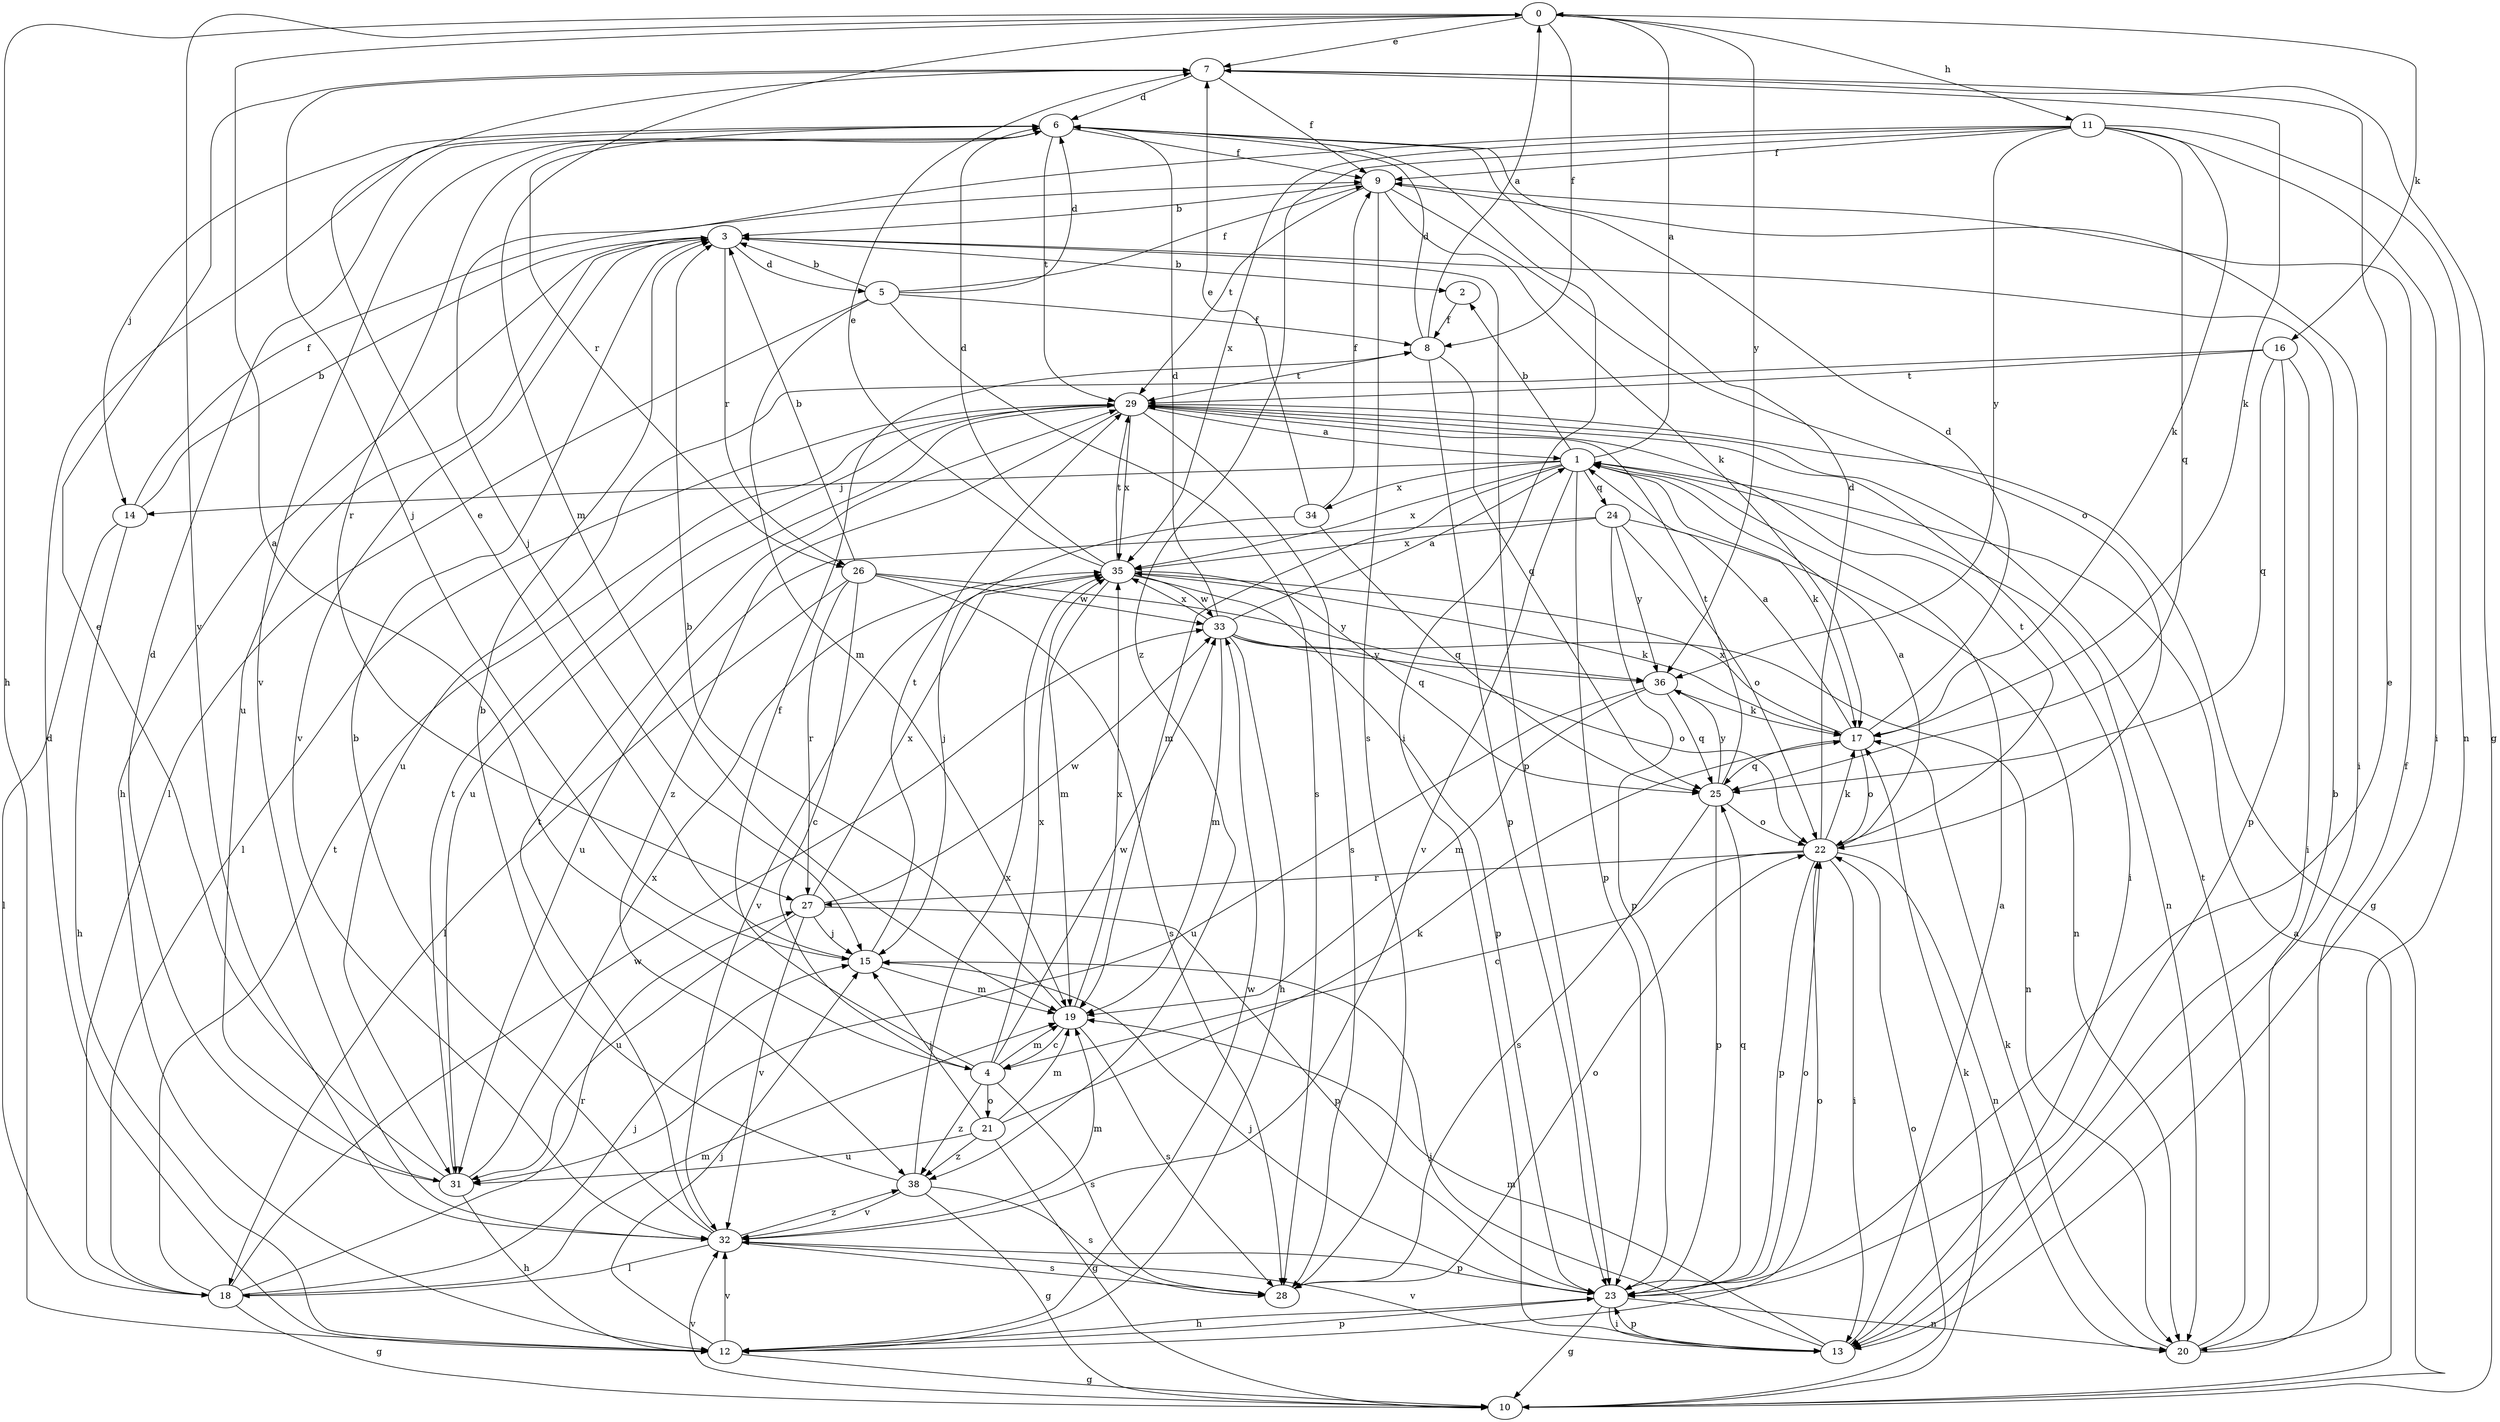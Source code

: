 strict digraph  {
0;
1;
2;
3;
4;
5;
6;
7;
8;
9;
10;
11;
12;
13;
14;
15;
16;
17;
18;
19;
20;
21;
22;
23;
24;
25;
26;
27;
28;
29;
31;
32;
33;
34;
35;
36;
38;
0 -> 7  [label=e];
0 -> 8  [label=f];
0 -> 11  [label=h];
0 -> 12  [label=h];
0 -> 16  [label=k];
0 -> 19  [label=m];
0 -> 32  [label=v];
0 -> 36  [label=y];
1 -> 0  [label=a];
1 -> 2  [label=b];
1 -> 14  [label=j];
1 -> 17  [label=k];
1 -> 19  [label=m];
1 -> 20  [label=n];
1 -> 23  [label=p];
1 -> 24  [label=q];
1 -> 32  [label=v];
1 -> 34  [label=x];
1 -> 35  [label=x];
2 -> 8  [label=f];
3 -> 2  [label=b];
3 -> 5  [label=d];
3 -> 12  [label=h];
3 -> 23  [label=p];
3 -> 26  [label=r];
3 -> 31  [label=u];
3 -> 32  [label=v];
4 -> 0  [label=a];
4 -> 8  [label=f];
4 -> 19  [label=m];
4 -> 21  [label=o];
4 -> 28  [label=s];
4 -> 33  [label=w];
4 -> 35  [label=x];
4 -> 38  [label=z];
5 -> 3  [label=b];
5 -> 6  [label=d];
5 -> 8  [label=f];
5 -> 9  [label=f];
5 -> 18  [label=l];
5 -> 19  [label=m];
5 -> 28  [label=s];
6 -> 9  [label=f];
6 -> 13  [label=i];
6 -> 14  [label=j];
6 -> 26  [label=r];
6 -> 27  [label=r];
6 -> 29  [label=t];
6 -> 32  [label=v];
7 -> 6  [label=d];
7 -> 9  [label=f];
7 -> 10  [label=g];
7 -> 15  [label=j];
7 -> 17  [label=k];
8 -> 0  [label=a];
8 -> 6  [label=d];
8 -> 23  [label=p];
8 -> 25  [label=q];
8 -> 29  [label=t];
9 -> 3  [label=b];
9 -> 13  [label=i];
9 -> 17  [label=k];
9 -> 22  [label=o];
9 -> 28  [label=s];
9 -> 29  [label=t];
10 -> 1  [label=a];
10 -> 17  [label=k];
10 -> 22  [label=o];
10 -> 32  [label=v];
11 -> 9  [label=f];
11 -> 13  [label=i];
11 -> 15  [label=j];
11 -> 17  [label=k];
11 -> 20  [label=n];
11 -> 25  [label=q];
11 -> 35  [label=x];
11 -> 36  [label=y];
11 -> 38  [label=z];
12 -> 6  [label=d];
12 -> 10  [label=g];
12 -> 15  [label=j];
12 -> 22  [label=o];
12 -> 23  [label=p];
12 -> 32  [label=v];
12 -> 33  [label=w];
13 -> 1  [label=a];
13 -> 15  [label=j];
13 -> 19  [label=m];
13 -> 23  [label=p];
13 -> 32  [label=v];
14 -> 3  [label=b];
14 -> 9  [label=f];
14 -> 12  [label=h];
14 -> 18  [label=l];
15 -> 7  [label=e];
15 -> 19  [label=m];
15 -> 29  [label=t];
16 -> 13  [label=i];
16 -> 23  [label=p];
16 -> 25  [label=q];
16 -> 29  [label=t];
16 -> 31  [label=u];
17 -> 1  [label=a];
17 -> 6  [label=d];
17 -> 22  [label=o];
17 -> 25  [label=q];
17 -> 35  [label=x];
18 -> 10  [label=g];
18 -> 15  [label=j];
18 -> 19  [label=m];
18 -> 27  [label=r];
18 -> 29  [label=t];
18 -> 33  [label=w];
19 -> 3  [label=b];
19 -> 4  [label=c];
19 -> 28  [label=s];
19 -> 35  [label=x];
20 -> 3  [label=b];
20 -> 9  [label=f];
20 -> 17  [label=k];
20 -> 29  [label=t];
21 -> 10  [label=g];
21 -> 15  [label=j];
21 -> 17  [label=k];
21 -> 19  [label=m];
21 -> 31  [label=u];
21 -> 38  [label=z];
22 -> 1  [label=a];
22 -> 4  [label=c];
22 -> 6  [label=d];
22 -> 13  [label=i];
22 -> 17  [label=k];
22 -> 20  [label=n];
22 -> 23  [label=p];
22 -> 27  [label=r];
22 -> 29  [label=t];
23 -> 7  [label=e];
23 -> 10  [label=g];
23 -> 12  [label=h];
23 -> 13  [label=i];
23 -> 15  [label=j];
23 -> 20  [label=n];
23 -> 22  [label=o];
23 -> 25  [label=q];
24 -> 20  [label=n];
24 -> 22  [label=o];
24 -> 23  [label=p];
24 -> 31  [label=u];
24 -> 35  [label=x];
24 -> 36  [label=y];
25 -> 22  [label=o];
25 -> 23  [label=p];
25 -> 28  [label=s];
25 -> 29  [label=t];
25 -> 36  [label=y];
26 -> 3  [label=b];
26 -> 4  [label=c];
26 -> 18  [label=l];
26 -> 27  [label=r];
26 -> 28  [label=s];
26 -> 33  [label=w];
26 -> 36  [label=y];
27 -> 15  [label=j];
27 -> 23  [label=p];
27 -> 31  [label=u];
27 -> 32  [label=v];
27 -> 33  [label=w];
27 -> 35  [label=x];
28 -> 22  [label=o];
29 -> 1  [label=a];
29 -> 10  [label=g];
29 -> 13  [label=i];
29 -> 18  [label=l];
29 -> 28  [label=s];
29 -> 31  [label=u];
29 -> 35  [label=x];
29 -> 38  [label=z];
31 -> 6  [label=d];
31 -> 7  [label=e];
31 -> 12  [label=h];
31 -> 29  [label=t];
31 -> 35  [label=x];
32 -> 3  [label=b];
32 -> 18  [label=l];
32 -> 19  [label=m];
32 -> 23  [label=p];
32 -> 28  [label=s];
32 -> 29  [label=t];
32 -> 38  [label=z];
33 -> 1  [label=a];
33 -> 6  [label=d];
33 -> 12  [label=h];
33 -> 19  [label=m];
33 -> 20  [label=n];
33 -> 22  [label=o];
33 -> 35  [label=x];
33 -> 36  [label=y];
34 -> 7  [label=e];
34 -> 9  [label=f];
34 -> 15  [label=j];
34 -> 25  [label=q];
35 -> 6  [label=d];
35 -> 7  [label=e];
35 -> 17  [label=k];
35 -> 19  [label=m];
35 -> 23  [label=p];
35 -> 25  [label=q];
35 -> 29  [label=t];
35 -> 32  [label=v];
35 -> 33  [label=w];
36 -> 17  [label=k];
36 -> 19  [label=m];
36 -> 25  [label=q];
36 -> 31  [label=u];
38 -> 3  [label=b];
38 -> 10  [label=g];
38 -> 28  [label=s];
38 -> 32  [label=v];
38 -> 35  [label=x];
}
